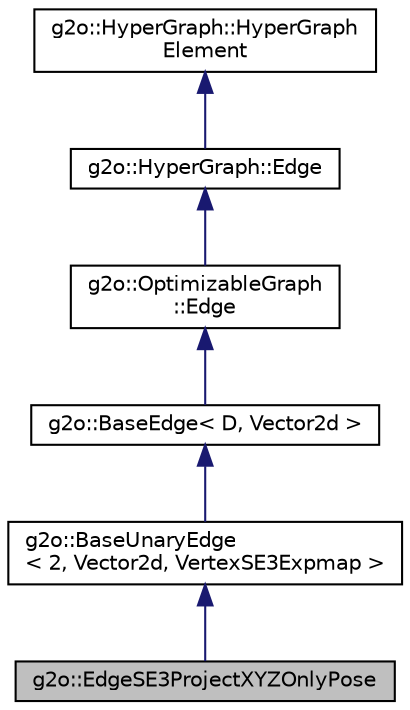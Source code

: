 digraph "g2o::EdgeSE3ProjectXYZOnlyPose"
{
  edge [fontname="Helvetica",fontsize="10",labelfontname="Helvetica",labelfontsize="10"];
  node [fontname="Helvetica",fontsize="10",shape=record];
  Node0 [label="g2o::EdgeSE3ProjectXYZOnlyPose",height=0.2,width=0.4,color="black", fillcolor="grey75", style="filled", fontcolor="black"];
  Node1 -> Node0 [dir="back",color="midnightblue",fontsize="10",style="solid",fontname="Helvetica"];
  Node1 [label="g2o::BaseUnaryEdge\l\< 2, Vector2d, VertexSE3Expmap \>",height=0.2,width=0.4,color="black", fillcolor="white", style="filled",URL="$classg2o_1_1_base_unary_edge.html"];
  Node2 -> Node1 [dir="back",color="midnightblue",fontsize="10",style="solid",fontname="Helvetica"];
  Node2 [label="g2o::BaseEdge\< D, Vector2d \>",height=0.2,width=0.4,color="black", fillcolor="white", style="filled",URL="$classg2o_1_1_base_edge.html"];
  Node3 -> Node2 [dir="back",color="midnightblue",fontsize="10",style="solid",fontname="Helvetica"];
  Node3 [label="g2o::OptimizableGraph\l::Edge",height=0.2,width=0.4,color="black", fillcolor="white", style="filled",URL="$classg2o_1_1_optimizable_graph_1_1_edge.html"];
  Node4 -> Node3 [dir="back",color="midnightblue",fontsize="10",style="solid",fontname="Helvetica"];
  Node4 [label="g2o::HyperGraph::Edge",height=0.2,width=0.4,color="black", fillcolor="white", style="filled",URL="$classg2o_1_1_hyper_graph_1_1_edge.html"];
  Node5 -> Node4 [dir="back",color="midnightblue",fontsize="10",style="solid",fontname="Helvetica"];
  Node5 [label="g2o::HyperGraph::HyperGraph\lElement",height=0.2,width=0.4,color="black", fillcolor="white", style="filled",URL="$structg2o_1_1_hyper_graph_1_1_hyper_graph_element.html"];
}
